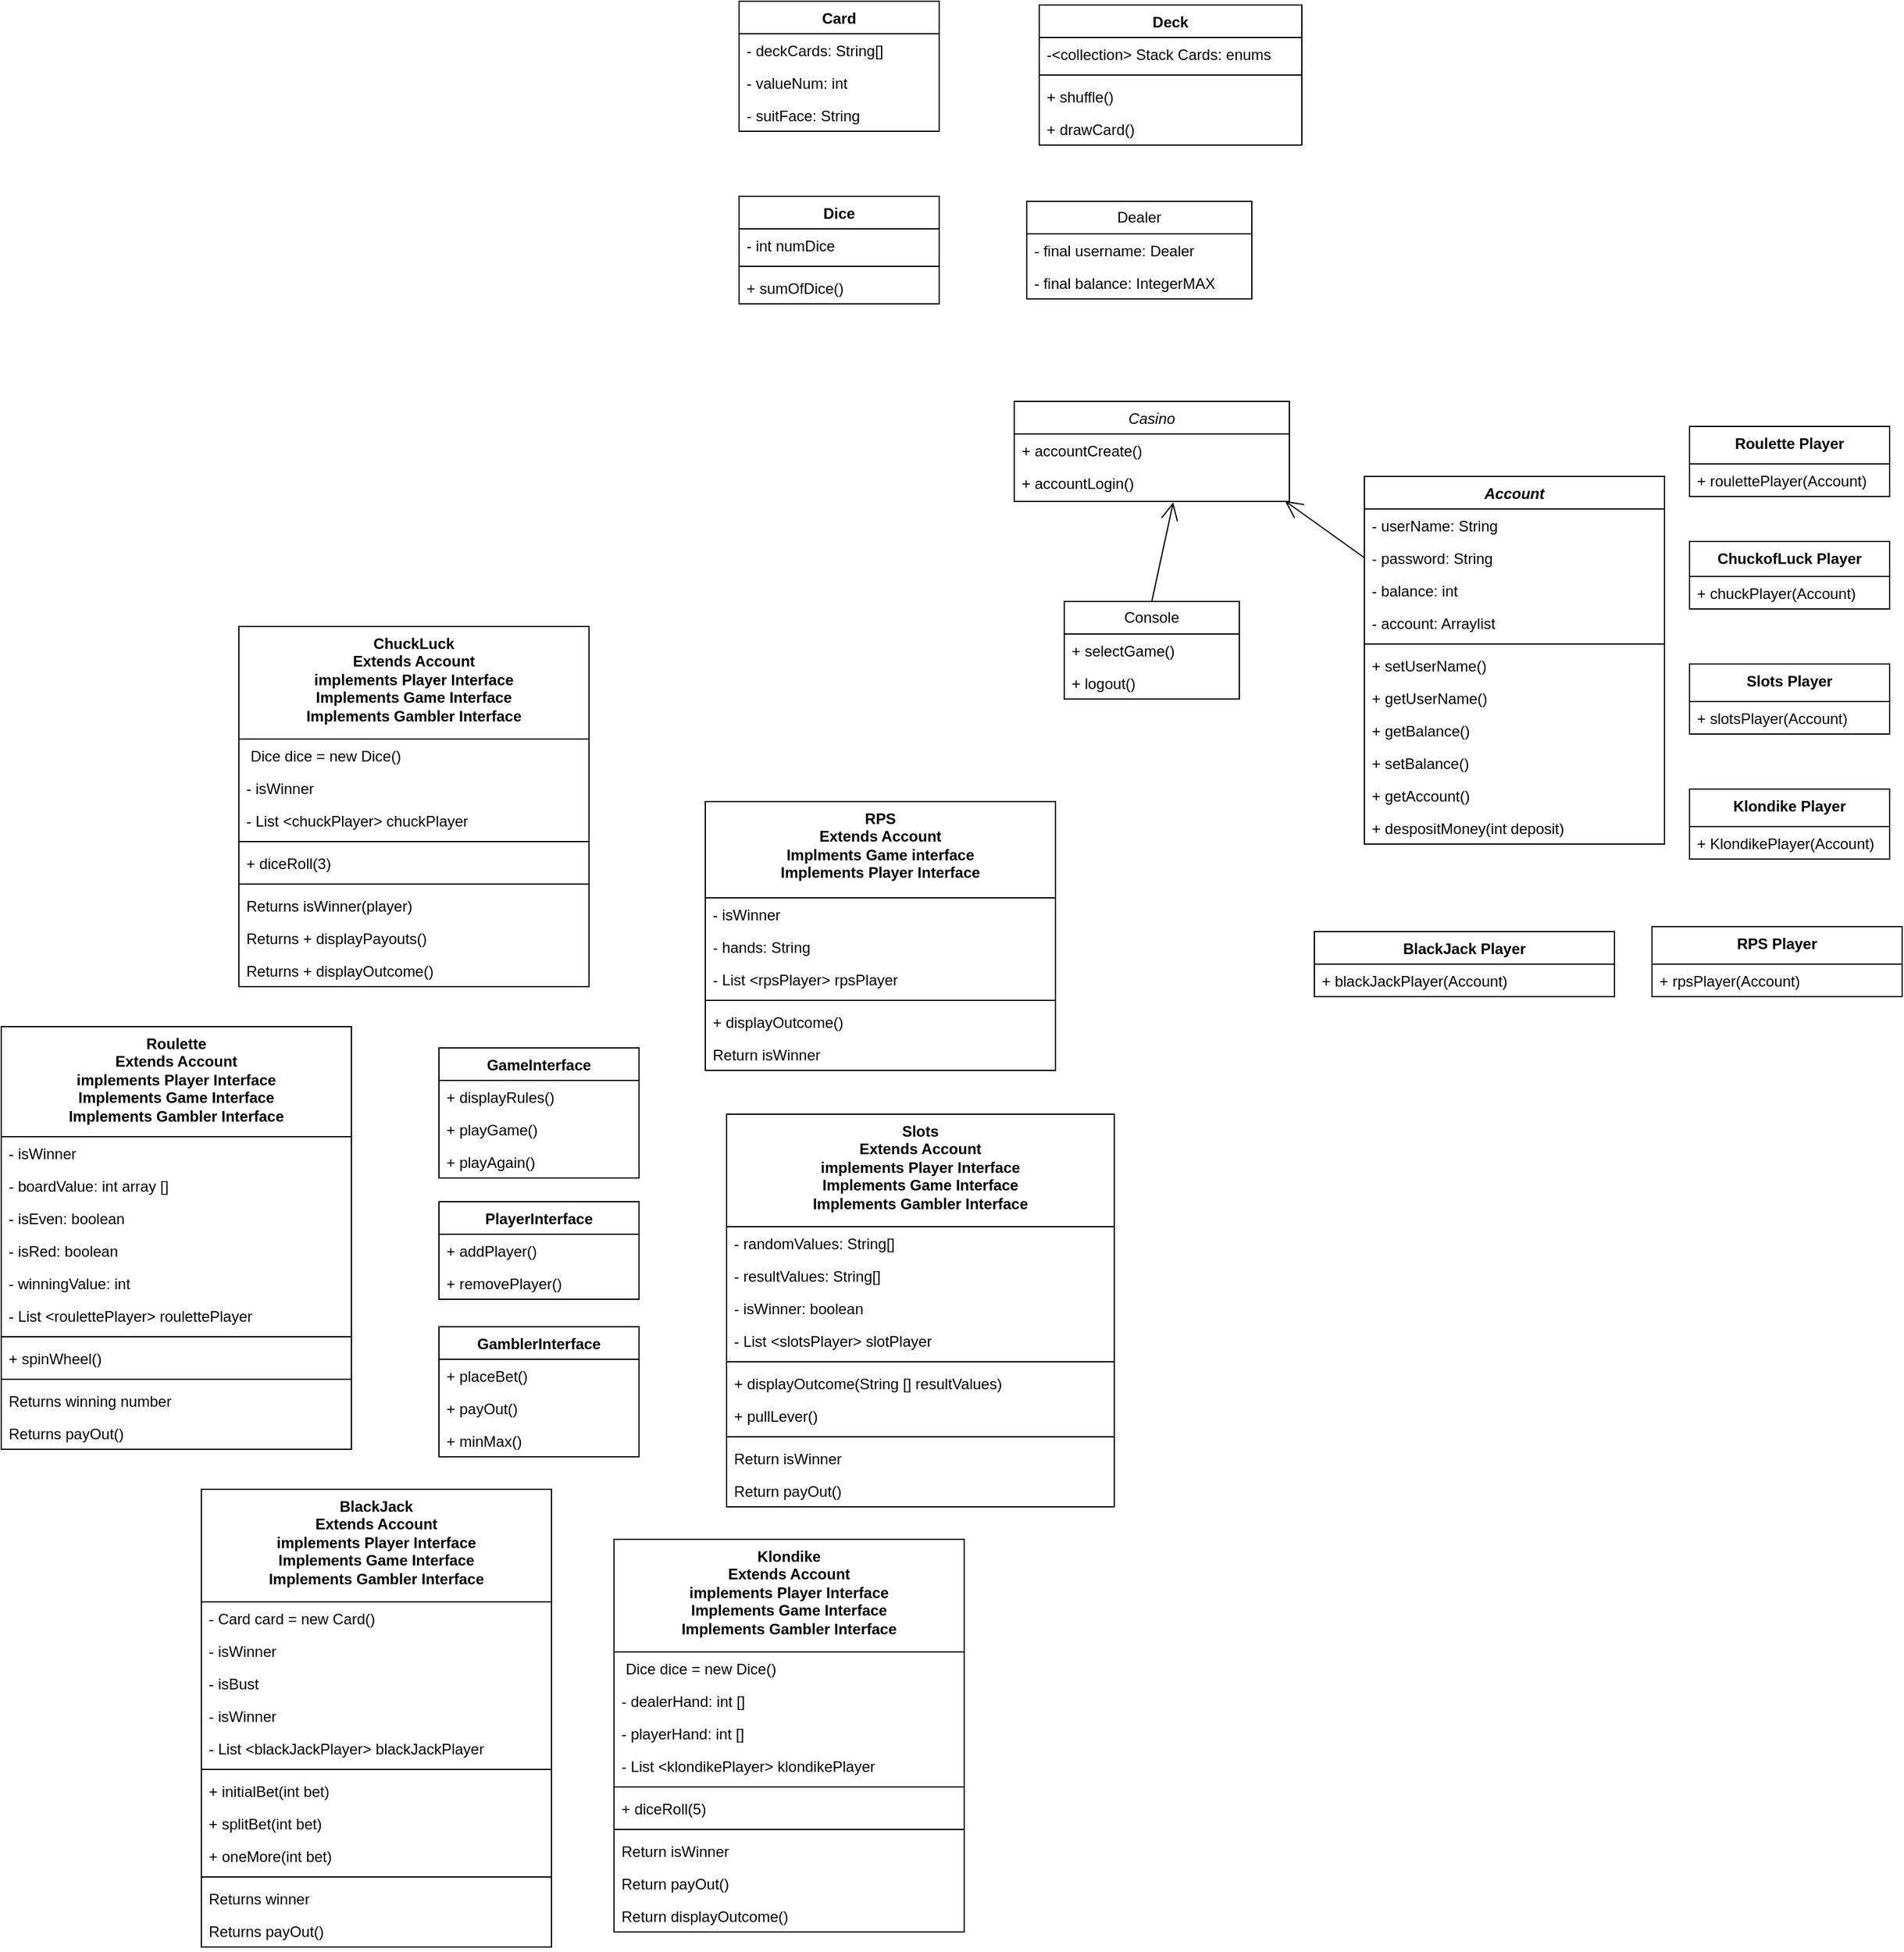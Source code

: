 <mxfile version="21.0.8" type="github">
  <diagram id="I1XcE-9HtQLq3ge9rlt2" name="Page-1">
    <mxGraphModel dx="2452" dy="1851" grid="1" gridSize="10" guides="1" tooltips="1" connect="1" arrows="1" fold="1" page="1" pageScale="1" pageWidth="827" pageHeight="1169" math="0" shadow="0">
      <root>
        <mxCell id="WIyWlLk6GJQsqaUBKTNV-0" />
        <mxCell id="WIyWlLk6GJQsqaUBKTNV-1" parent="WIyWlLk6GJQsqaUBKTNV-0" />
        <mxCell id="zkfFHV4jXpPFQw0GAbJ--0" value="Casino" style="swimlane;fontStyle=2;align=center;verticalAlign=top;childLayout=stackLayout;horizontal=1;startSize=26;horizontalStack=0;resizeParent=1;resizeLast=0;collapsible=1;marginBottom=0;rounded=0;shadow=0;strokeWidth=1;" parent="WIyWlLk6GJQsqaUBKTNV-1" vertex="1">
          <mxGeometry x="-580" y="-380" width="220" height="80" as="geometry">
            <mxRectangle x="230" y="140" width="160" height="26" as="alternateBounds" />
          </mxGeometry>
        </mxCell>
        <mxCell id="zkfFHV4jXpPFQw0GAbJ--1" value="+ accountCreate()" style="text;align=left;verticalAlign=top;spacingLeft=4;spacingRight=4;overflow=hidden;rotatable=0;points=[[0,0.5],[1,0.5]];portConstraint=eastwest;" parent="zkfFHV4jXpPFQw0GAbJ--0" vertex="1">
          <mxGeometry y="26" width="220" height="26" as="geometry" />
        </mxCell>
        <mxCell id="zkfFHV4jXpPFQw0GAbJ--2" value="+ accountLogin()" style="text;align=left;verticalAlign=top;spacingLeft=4;spacingRight=4;overflow=hidden;rotatable=0;points=[[0,0.5],[1,0.5]];portConstraint=eastwest;rounded=0;shadow=0;html=0;" parent="zkfFHV4jXpPFQw0GAbJ--0" vertex="1">
          <mxGeometry y="52" width="220" height="26" as="geometry" />
        </mxCell>
        <mxCell id="13QCqr6SBTLlew1oNA5X-10" value="GameInterface" style="swimlane;fontStyle=1;align=center;verticalAlign=top;childLayout=stackLayout;horizontal=1;startSize=26;horizontalStack=0;resizeParent=1;resizeParentMax=0;resizeLast=0;collapsible=1;marginBottom=0;whiteSpace=wrap;html=1;" parent="WIyWlLk6GJQsqaUBKTNV-1" vertex="1">
          <mxGeometry x="-1040" y="137" width="160" height="104" as="geometry" />
        </mxCell>
        <mxCell id="13QCqr6SBTLlew1oNA5X-26" value="+ displayRules()" style="text;strokeColor=none;fillColor=none;align=left;verticalAlign=top;spacingLeft=4;spacingRight=4;overflow=hidden;rotatable=0;points=[[0,0.5],[1,0.5]];portConstraint=eastwest;whiteSpace=wrap;html=1;" parent="13QCqr6SBTLlew1oNA5X-10" vertex="1">
          <mxGeometry y="26" width="160" height="26" as="geometry" />
        </mxCell>
        <mxCell id="13QCqr6SBTLlew1oNA5X-134" value="+ playGame()" style="text;strokeColor=none;fillColor=none;align=left;verticalAlign=top;spacingLeft=4;spacingRight=4;overflow=hidden;rotatable=0;points=[[0,0.5],[1,0.5]];portConstraint=eastwest;whiteSpace=wrap;html=1;" parent="13QCqr6SBTLlew1oNA5X-10" vertex="1">
          <mxGeometry y="52" width="160" height="26" as="geometry" />
        </mxCell>
        <mxCell id="8G9Kr7bCsbmnm-dw4KBg-13" value="+ playAgain()" style="text;strokeColor=none;fillColor=none;align=left;verticalAlign=top;spacingLeft=4;spacingRight=4;overflow=hidden;rotatable=0;points=[[0,0.5],[1,0.5]];portConstraint=eastwest;whiteSpace=wrap;html=1;" vertex="1" parent="13QCqr6SBTLlew1oNA5X-10">
          <mxGeometry y="78" width="160" height="26" as="geometry" />
        </mxCell>
        <mxCell id="13QCqr6SBTLlew1oNA5X-14" value="ChuckLuck&lt;br style=&quot;border-color: var(--border-color);&quot;&gt;Extends Account&lt;br style=&quot;border-color: var(--border-color);&quot;&gt;implements Player Interface&lt;br style=&quot;border-color: var(--border-color);&quot;&gt;Implements Game Interface&lt;br style=&quot;border-color: var(--border-color);&quot;&gt;Implements Gambler Interface" style="swimlane;fontStyle=1;align=center;verticalAlign=top;childLayout=stackLayout;horizontal=1;startSize=90;horizontalStack=0;resizeParent=1;resizeParentMax=0;resizeLast=0;collapsible=1;marginBottom=0;whiteSpace=wrap;html=1;" parent="WIyWlLk6GJQsqaUBKTNV-1" vertex="1">
          <mxGeometry x="-1200" y="-200" width="280" height="288" as="geometry" />
        </mxCell>
        <mxCell id="13QCqr6SBTLlew1oNA5X-15" value="&amp;nbsp;Dice dice = new Dice()" style="text;strokeColor=none;fillColor=none;align=left;verticalAlign=top;spacingLeft=4;spacingRight=4;overflow=hidden;rotatable=0;points=[[0,0.5],[1,0.5]];portConstraint=eastwest;whiteSpace=wrap;html=1;" parent="13QCqr6SBTLlew1oNA5X-14" vertex="1">
          <mxGeometry y="90" width="280" height="26" as="geometry" />
        </mxCell>
        <mxCell id="13QCqr6SBTLlew1oNA5X-138" value="- isWinner" style="text;strokeColor=none;fillColor=none;align=left;verticalAlign=top;spacingLeft=4;spacingRight=4;overflow=hidden;rotatable=0;points=[[0,0.5],[1,0.5]];portConstraint=eastwest;whiteSpace=wrap;html=1;" parent="13QCqr6SBTLlew1oNA5X-14" vertex="1">
          <mxGeometry y="116" width="280" height="26" as="geometry" />
        </mxCell>
        <mxCell id="8G9Kr7bCsbmnm-dw4KBg-11" value="- List &amp;lt;chuckPlayer&amp;gt; chuckPlayer" style="text;strokeColor=none;fillColor=none;align=left;verticalAlign=top;spacingLeft=4;spacingRight=4;overflow=hidden;rotatable=0;points=[[0,0.5],[1,0.5]];portConstraint=eastwest;whiteSpace=wrap;html=1;" vertex="1" parent="13QCqr6SBTLlew1oNA5X-14">
          <mxGeometry y="142" width="280" height="26" as="geometry" />
        </mxCell>
        <mxCell id="13QCqr6SBTLlew1oNA5X-16" value="" style="line;strokeWidth=1;fillColor=none;align=left;verticalAlign=middle;spacingTop=-1;spacingLeft=3;spacingRight=3;rotatable=0;labelPosition=right;points=[];portConstraint=eastwest;strokeColor=inherit;" parent="13QCqr6SBTLlew1oNA5X-14" vertex="1">
          <mxGeometry y="168" width="280" height="8" as="geometry" />
        </mxCell>
        <mxCell id="13QCqr6SBTLlew1oNA5X-89" value="+ diceRoll(3)" style="text;strokeColor=none;fillColor=none;align=left;verticalAlign=top;spacingLeft=4;spacingRight=4;overflow=hidden;rotatable=0;points=[[0,0.5],[1,0.5]];portConstraint=eastwest;whiteSpace=wrap;html=1;" parent="13QCqr6SBTLlew1oNA5X-14" vertex="1">
          <mxGeometry y="176" width="280" height="26" as="geometry" />
        </mxCell>
        <mxCell id="gk3prSJLdi4CNW6tawGF-6" value="" style="line;strokeWidth=1;fillColor=none;align=left;verticalAlign=middle;spacingTop=-1;spacingLeft=3;spacingRight=3;rotatable=0;labelPosition=right;points=[];portConstraint=eastwest;strokeColor=inherit;" parent="13QCqr6SBTLlew1oNA5X-14" vertex="1">
          <mxGeometry y="202" width="280" height="8" as="geometry" />
        </mxCell>
        <mxCell id="gk3prSJLdi4CNW6tawGF-4" value="Returns isWinner(player)" style="text;strokeColor=none;fillColor=none;align=left;verticalAlign=top;spacingLeft=4;spacingRight=4;overflow=hidden;rotatable=0;points=[[0,0.5],[1,0.5]];portConstraint=eastwest;whiteSpace=wrap;html=1;" parent="13QCqr6SBTLlew1oNA5X-14" vertex="1">
          <mxGeometry y="210" width="280" height="26" as="geometry" />
        </mxCell>
        <mxCell id="gk3prSJLdi4CNW6tawGF-7" value="Returns&amp;nbsp;+ displayPayouts()" style="text;strokeColor=none;fillColor=none;align=left;verticalAlign=top;spacingLeft=4;spacingRight=4;overflow=hidden;rotatable=0;points=[[0,0.5],[1,0.5]];portConstraint=eastwest;whiteSpace=wrap;html=1;" parent="13QCqr6SBTLlew1oNA5X-14" vertex="1">
          <mxGeometry y="236" width="280" height="26" as="geometry" />
        </mxCell>
        <mxCell id="13QCqr6SBTLlew1oNA5X-34" value="Returns + displayOutcome()" style="text;strokeColor=none;fillColor=none;align=left;verticalAlign=top;spacingLeft=4;spacingRight=4;overflow=hidden;rotatable=0;points=[[0,0.5],[1,0.5]];portConstraint=eastwest;whiteSpace=wrap;html=1;" parent="13QCqr6SBTLlew1oNA5X-14" vertex="1">
          <mxGeometry y="262" width="280" height="26" as="geometry" />
        </mxCell>
        <mxCell id="13QCqr6SBTLlew1oNA5X-18" value="&lt;i&gt;Account&lt;/i&gt;" style="swimlane;fontStyle=1;align=center;verticalAlign=top;childLayout=stackLayout;horizontal=1;startSize=26;horizontalStack=0;resizeParent=1;resizeParentMax=0;resizeLast=0;collapsible=1;marginBottom=0;whiteSpace=wrap;html=1;" parent="WIyWlLk6GJQsqaUBKTNV-1" vertex="1">
          <mxGeometry x="-300" y="-320" width="240" height="294" as="geometry" />
        </mxCell>
        <mxCell id="13QCqr6SBTLlew1oNA5X-19" value="- userName: String" style="text;strokeColor=none;fillColor=none;align=left;verticalAlign=top;spacingLeft=4;spacingRight=4;overflow=hidden;rotatable=0;points=[[0,0.5],[1,0.5]];portConstraint=eastwest;whiteSpace=wrap;html=1;" parent="13QCqr6SBTLlew1oNA5X-18" vertex="1">
          <mxGeometry y="26" width="240" height="26" as="geometry" />
        </mxCell>
        <mxCell id="13QCqr6SBTLlew1oNA5X-107" value="- password: String" style="text;strokeColor=none;fillColor=none;align=left;verticalAlign=top;spacingLeft=4;spacingRight=4;overflow=hidden;rotatable=0;points=[[0,0.5],[1,0.5]];portConstraint=eastwest;whiteSpace=wrap;html=1;" parent="13QCqr6SBTLlew1oNA5X-18" vertex="1">
          <mxGeometry y="52" width="240" height="26" as="geometry" />
        </mxCell>
        <mxCell id="13QCqr6SBTLlew1oNA5X-108" value="- balance: int" style="text;strokeColor=none;fillColor=none;align=left;verticalAlign=top;spacingLeft=4;spacingRight=4;overflow=hidden;rotatable=0;points=[[0,0.5],[1,0.5]];portConstraint=eastwest;whiteSpace=wrap;html=1;" parent="13QCqr6SBTLlew1oNA5X-18" vertex="1">
          <mxGeometry y="78" width="240" height="26" as="geometry" />
        </mxCell>
        <mxCell id="8G9Kr7bCsbmnm-dw4KBg-0" value="- account: Arraylist" style="text;strokeColor=none;fillColor=none;align=left;verticalAlign=top;spacingLeft=4;spacingRight=4;overflow=hidden;rotatable=0;points=[[0,0.5],[1,0.5]];portConstraint=eastwest;whiteSpace=wrap;html=1;" vertex="1" parent="13QCqr6SBTLlew1oNA5X-18">
          <mxGeometry y="104" width="240" height="26" as="geometry" />
        </mxCell>
        <mxCell id="13QCqr6SBTLlew1oNA5X-20" value="" style="line;strokeWidth=1;fillColor=none;align=left;verticalAlign=middle;spacingTop=-1;spacingLeft=3;spacingRight=3;rotatable=0;labelPosition=right;points=[];portConstraint=eastwest;strokeColor=inherit;" parent="13QCqr6SBTLlew1oNA5X-18" vertex="1">
          <mxGeometry y="130" width="240" height="8" as="geometry" />
        </mxCell>
        <mxCell id="13QCqr6SBTLlew1oNA5X-109" value="+ setUserName()" style="text;strokeColor=none;fillColor=none;align=left;verticalAlign=top;spacingLeft=4;spacingRight=4;overflow=hidden;rotatable=0;points=[[0,0.5],[1,0.5]];portConstraint=eastwest;whiteSpace=wrap;html=1;" parent="13QCqr6SBTLlew1oNA5X-18" vertex="1">
          <mxGeometry y="138" width="240" height="26" as="geometry" />
        </mxCell>
        <mxCell id="13QCqr6SBTLlew1oNA5X-21" value="+ getUserName()" style="text;strokeColor=none;fillColor=none;align=left;verticalAlign=top;spacingLeft=4;spacingRight=4;overflow=hidden;rotatable=0;points=[[0,0.5],[1,0.5]];portConstraint=eastwest;whiteSpace=wrap;html=1;" parent="13QCqr6SBTLlew1oNA5X-18" vertex="1">
          <mxGeometry y="164" width="240" height="26" as="geometry" />
        </mxCell>
        <mxCell id="13QCqr6SBTLlew1oNA5X-113" value="+ getBalance()" style="text;strokeColor=none;fillColor=none;align=left;verticalAlign=top;spacingLeft=4;spacingRight=4;overflow=hidden;rotatable=0;points=[[0,0.5],[1,0.5]];portConstraint=eastwest;whiteSpace=wrap;html=1;" parent="13QCqr6SBTLlew1oNA5X-18" vertex="1">
          <mxGeometry y="190" width="240" height="26" as="geometry" />
        </mxCell>
        <mxCell id="13QCqr6SBTLlew1oNA5X-115" value="+ setBalance()" style="text;strokeColor=none;fillColor=none;align=left;verticalAlign=top;spacingLeft=4;spacingRight=4;overflow=hidden;rotatable=0;points=[[0,0.5],[1,0.5]];portConstraint=eastwest;whiteSpace=wrap;html=1;" parent="13QCqr6SBTLlew1oNA5X-18" vertex="1">
          <mxGeometry y="216" width="240" height="26" as="geometry" />
        </mxCell>
        <mxCell id="gk3prSJLdi4CNW6tawGF-5" value="+ getAccount()" style="text;strokeColor=none;fillColor=none;align=left;verticalAlign=top;spacingLeft=4;spacingRight=4;overflow=hidden;rotatable=0;points=[[0,0.5],[1,0.5]];portConstraint=eastwest;whiteSpace=wrap;html=1;" parent="13QCqr6SBTLlew1oNA5X-18" vertex="1">
          <mxGeometry y="242" width="240" height="26" as="geometry" />
        </mxCell>
        <mxCell id="13QCqr6SBTLlew1oNA5X-118" value="+ despositMoney(int deposit)" style="text;strokeColor=none;fillColor=none;align=left;verticalAlign=top;spacingLeft=4;spacingRight=4;overflow=hidden;rotatable=0;points=[[0,0.5],[1,0.5]];portConstraint=eastwest;whiteSpace=wrap;html=1;" parent="13QCqr6SBTLlew1oNA5X-18" vertex="1">
          <mxGeometry y="268" width="240" height="26" as="geometry" />
        </mxCell>
        <mxCell id="13QCqr6SBTLlew1oNA5X-36" value="Roulette&lt;br style=&quot;border-color: var(--border-color);&quot;&gt;Extends Account&lt;br style=&quot;border-color: var(--border-color);&quot;&gt;implements Player Interface&lt;br style=&quot;border-color: var(--border-color);&quot;&gt;Implements Game Interface&lt;br style=&quot;border-color: var(--border-color);&quot;&gt;Implements Gambler Interface" style="swimlane;fontStyle=1;align=center;verticalAlign=top;childLayout=stackLayout;horizontal=1;startSize=88;horizontalStack=0;resizeParent=1;resizeParentMax=0;resizeLast=0;collapsible=1;marginBottom=0;whiteSpace=wrap;html=1;" parent="WIyWlLk6GJQsqaUBKTNV-1" vertex="1">
          <mxGeometry x="-1390" y="120" width="280" height="338" as="geometry" />
        </mxCell>
        <mxCell id="13QCqr6SBTLlew1oNA5X-37" value="- isWinner" style="text;strokeColor=none;fillColor=none;align=left;verticalAlign=top;spacingLeft=4;spacingRight=4;overflow=hidden;rotatable=0;points=[[0,0.5],[1,0.5]];portConstraint=eastwest;whiteSpace=wrap;html=1;" parent="13QCqr6SBTLlew1oNA5X-36" vertex="1">
          <mxGeometry y="88" width="280" height="26" as="geometry" />
        </mxCell>
        <mxCell id="gk3prSJLdi4CNW6tawGF-18" value="- boardValue: int array []" style="text;strokeColor=none;fillColor=none;align=left;verticalAlign=top;spacingLeft=4;spacingRight=4;overflow=hidden;rotatable=0;points=[[0,0.5],[1,0.5]];portConstraint=eastwest;whiteSpace=wrap;html=1;" parent="13QCqr6SBTLlew1oNA5X-36" vertex="1">
          <mxGeometry y="114" width="280" height="26" as="geometry" />
        </mxCell>
        <mxCell id="gk3prSJLdi4CNW6tawGF-20" value="- isEven: boolean" style="text;strokeColor=none;fillColor=none;align=left;verticalAlign=top;spacingLeft=4;spacingRight=4;overflow=hidden;rotatable=0;points=[[0,0.5],[1,0.5]];portConstraint=eastwest;whiteSpace=wrap;html=1;" parent="13QCqr6SBTLlew1oNA5X-36" vertex="1">
          <mxGeometry y="140" width="280" height="26" as="geometry" />
        </mxCell>
        <mxCell id="gk3prSJLdi4CNW6tawGF-21" value="- isRed: boolean" style="text;strokeColor=none;fillColor=none;align=left;verticalAlign=top;spacingLeft=4;spacingRight=4;overflow=hidden;rotatable=0;points=[[0,0.5],[1,0.5]];portConstraint=eastwest;whiteSpace=wrap;html=1;" parent="13QCqr6SBTLlew1oNA5X-36" vertex="1">
          <mxGeometry y="166" width="280" height="26" as="geometry" />
        </mxCell>
        <mxCell id="gk3prSJLdi4CNW6tawGF-24" value="- winningValue: int" style="text;strokeColor=none;fillColor=none;align=left;verticalAlign=top;spacingLeft=4;spacingRight=4;overflow=hidden;rotatable=0;points=[[0,0.5],[1,0.5]];portConstraint=eastwest;whiteSpace=wrap;html=1;" parent="13QCqr6SBTLlew1oNA5X-36" vertex="1">
          <mxGeometry y="192" width="280" height="26" as="geometry" />
        </mxCell>
        <mxCell id="8G9Kr7bCsbmnm-dw4KBg-10" value="- List &amp;lt;roulettePlayer&amp;gt; roulettePlayer" style="text;strokeColor=none;fillColor=none;align=left;verticalAlign=top;spacingLeft=4;spacingRight=4;overflow=hidden;rotatable=0;points=[[0,0.5],[1,0.5]];portConstraint=eastwest;whiteSpace=wrap;html=1;" vertex="1" parent="13QCqr6SBTLlew1oNA5X-36">
          <mxGeometry y="218" width="280" height="26" as="geometry" />
        </mxCell>
        <mxCell id="13QCqr6SBTLlew1oNA5X-38" value="" style="line;strokeWidth=1;fillColor=none;align=left;verticalAlign=middle;spacingTop=-1;spacingLeft=3;spacingRight=3;rotatable=0;labelPosition=right;points=[];portConstraint=eastwest;strokeColor=inherit;" parent="13QCqr6SBTLlew1oNA5X-36" vertex="1">
          <mxGeometry y="244" width="280" height="8" as="geometry" />
        </mxCell>
        <mxCell id="13QCqr6SBTLlew1oNA5X-43" value="+ spinWheel()" style="text;strokeColor=none;fillColor=none;align=left;verticalAlign=top;spacingLeft=4;spacingRight=4;overflow=hidden;rotatable=0;points=[[0,0.5],[1,0.5]];portConstraint=eastwest;whiteSpace=wrap;html=1;" parent="13QCqr6SBTLlew1oNA5X-36" vertex="1">
          <mxGeometry y="252" width="280" height="26" as="geometry" />
        </mxCell>
        <mxCell id="gk3prSJLdi4CNW6tawGF-25" value="" style="line;strokeWidth=1;fillColor=none;align=left;verticalAlign=middle;spacingTop=-1;spacingLeft=3;spacingRight=3;rotatable=0;labelPosition=right;points=[];portConstraint=eastwest;strokeColor=inherit;" parent="13QCqr6SBTLlew1oNA5X-36" vertex="1">
          <mxGeometry y="278" width="280" height="8" as="geometry" />
        </mxCell>
        <mxCell id="gk3prSJLdi4CNW6tawGF-26" value="Returns winning number" style="text;strokeColor=none;fillColor=none;align=left;verticalAlign=top;spacingLeft=4;spacingRight=4;overflow=hidden;rotatable=0;points=[[0,0.5],[1,0.5]];portConstraint=eastwest;whiteSpace=wrap;html=1;" parent="13QCqr6SBTLlew1oNA5X-36" vertex="1">
          <mxGeometry y="286" width="280" height="26" as="geometry" />
        </mxCell>
        <mxCell id="gk3prSJLdi4CNW6tawGF-27" value="Returns payOut()" style="text;strokeColor=none;fillColor=none;align=left;verticalAlign=top;spacingLeft=4;spacingRight=4;overflow=hidden;rotatable=0;points=[[0,0.5],[1,0.5]];portConstraint=eastwest;whiteSpace=wrap;html=1;" parent="13QCqr6SBTLlew1oNA5X-36" vertex="1">
          <mxGeometry y="312" width="280" height="26" as="geometry" />
        </mxCell>
        <mxCell id="13QCqr6SBTLlew1oNA5X-44" value="BlackJack&lt;br style=&quot;border-color: var(--border-color);&quot;&gt;Extends Account&lt;br style=&quot;border-color: var(--border-color);&quot;&gt;implements Player Interface&lt;br style=&quot;border-color: var(--border-color);&quot;&gt;Implements Game Interface&lt;br style=&quot;border-color: var(--border-color);&quot;&gt;Implements Gambler Interface" style="swimlane;fontStyle=1;align=center;verticalAlign=top;childLayout=stackLayout;horizontal=1;startSize=90;horizontalStack=0;resizeParent=1;resizeParentMax=0;resizeLast=0;collapsible=1;marginBottom=0;whiteSpace=wrap;html=1;" parent="WIyWlLk6GJQsqaUBKTNV-1" vertex="1">
          <mxGeometry x="-1230" y="490" width="280" height="366" as="geometry" />
        </mxCell>
        <mxCell id="13QCqr6SBTLlew1oNA5X-45" value="- Card card = new Card()" style="text;strokeColor=none;fillColor=none;align=left;verticalAlign=top;spacingLeft=4;spacingRight=4;overflow=hidden;rotatable=0;points=[[0,0.5],[1,0.5]];portConstraint=eastwest;whiteSpace=wrap;html=1;" parent="13QCqr6SBTLlew1oNA5X-44" vertex="1">
          <mxGeometry y="90" width="280" height="26" as="geometry" />
        </mxCell>
        <mxCell id="13QCqr6SBTLlew1oNA5X-135" value="- isWinner" style="text;strokeColor=none;fillColor=none;align=left;verticalAlign=top;spacingLeft=4;spacingRight=4;overflow=hidden;rotatable=0;points=[[0,0.5],[1,0.5]];portConstraint=eastwest;whiteSpace=wrap;html=1;" parent="13QCqr6SBTLlew1oNA5X-44" vertex="1">
          <mxGeometry y="116" width="280" height="26" as="geometry" />
        </mxCell>
        <mxCell id="gk3prSJLdi4CNW6tawGF-33" value="- isBust" style="text;strokeColor=none;fillColor=none;align=left;verticalAlign=top;spacingLeft=4;spacingRight=4;overflow=hidden;rotatable=0;points=[[0,0.5],[1,0.5]];portConstraint=eastwest;whiteSpace=wrap;html=1;" parent="13QCqr6SBTLlew1oNA5X-44" vertex="1">
          <mxGeometry y="142" width="280" height="26" as="geometry" />
        </mxCell>
        <mxCell id="gk3prSJLdi4CNW6tawGF-34" value="- isWinner" style="text;strokeColor=none;fillColor=none;align=left;verticalAlign=top;spacingLeft=4;spacingRight=4;overflow=hidden;rotatable=0;points=[[0,0.5],[1,0.5]];portConstraint=eastwest;whiteSpace=wrap;html=1;" parent="13QCqr6SBTLlew1oNA5X-44" vertex="1">
          <mxGeometry y="168" width="280" height="26" as="geometry" />
        </mxCell>
        <mxCell id="8G9Kr7bCsbmnm-dw4KBg-9" value="- List &amp;lt;blackJackPlayer&amp;gt; blackJackPlayer" style="text;strokeColor=none;fillColor=none;align=left;verticalAlign=top;spacingLeft=4;spacingRight=4;overflow=hidden;rotatable=0;points=[[0,0.5],[1,0.5]];portConstraint=eastwest;whiteSpace=wrap;html=1;" vertex="1" parent="13QCqr6SBTLlew1oNA5X-44">
          <mxGeometry y="194" width="280" height="26" as="geometry" />
        </mxCell>
        <mxCell id="13QCqr6SBTLlew1oNA5X-46" value="" style="line;strokeWidth=1;fillColor=none;align=left;verticalAlign=middle;spacingTop=-1;spacingLeft=3;spacingRight=3;rotatable=0;labelPosition=right;points=[];portConstraint=eastwest;strokeColor=inherit;" parent="13QCqr6SBTLlew1oNA5X-44" vertex="1">
          <mxGeometry y="220" width="280" height="8" as="geometry" />
        </mxCell>
        <mxCell id="13QCqr6SBTLlew1oNA5X-51" value="+ initialBet(int bet)" style="text;strokeColor=none;fillColor=none;align=left;verticalAlign=top;spacingLeft=4;spacingRight=4;overflow=hidden;rotatable=0;points=[[0,0.5],[1,0.5]];portConstraint=eastwest;whiteSpace=wrap;html=1;" parent="13QCqr6SBTLlew1oNA5X-44" vertex="1">
          <mxGeometry y="228" width="280" height="26" as="geometry" />
        </mxCell>
        <mxCell id="13QCqr6SBTLlew1oNA5X-136" value="+ splitBet(int bet)" style="text;strokeColor=none;fillColor=none;align=left;verticalAlign=top;spacingLeft=4;spacingRight=4;overflow=hidden;rotatable=0;points=[[0,0.5],[1,0.5]];portConstraint=eastwest;whiteSpace=wrap;html=1;" parent="13QCqr6SBTLlew1oNA5X-44" vertex="1">
          <mxGeometry y="254" width="280" height="26" as="geometry" />
        </mxCell>
        <mxCell id="13QCqr6SBTLlew1oNA5X-137" value="+ oneMore(int bet)" style="text;strokeColor=none;fillColor=none;align=left;verticalAlign=top;spacingLeft=4;spacingRight=4;overflow=hidden;rotatable=0;points=[[0,0.5],[1,0.5]];portConstraint=eastwest;whiteSpace=wrap;html=1;" parent="13QCqr6SBTLlew1oNA5X-44" vertex="1">
          <mxGeometry y="280" width="280" height="26" as="geometry" />
        </mxCell>
        <mxCell id="gk3prSJLdi4CNW6tawGF-32" value="" style="line;strokeWidth=1;fillColor=none;align=left;verticalAlign=middle;spacingTop=-1;spacingLeft=3;spacingRight=3;rotatable=0;labelPosition=right;points=[];portConstraint=eastwest;strokeColor=inherit;" parent="13QCqr6SBTLlew1oNA5X-44" vertex="1">
          <mxGeometry y="306" width="280" height="8" as="geometry" />
        </mxCell>
        <mxCell id="gk3prSJLdi4CNW6tawGF-31" value="Returns winner" style="text;strokeColor=none;fillColor=none;align=left;verticalAlign=top;spacingLeft=4;spacingRight=4;overflow=hidden;rotatable=0;points=[[0,0.5],[1,0.5]];portConstraint=eastwest;whiteSpace=wrap;html=1;" parent="13QCqr6SBTLlew1oNA5X-44" vertex="1">
          <mxGeometry y="314" width="280" height="26" as="geometry" />
        </mxCell>
        <mxCell id="gk3prSJLdi4CNW6tawGF-42" value="Returns payOut()" style="text;strokeColor=none;fillColor=none;align=left;verticalAlign=top;spacingLeft=4;spacingRight=4;overflow=hidden;rotatable=0;points=[[0,0.5],[1,0.5]];portConstraint=eastwest;whiteSpace=wrap;html=1;" parent="13QCqr6SBTLlew1oNA5X-44" vertex="1">
          <mxGeometry y="340" width="280" height="26" as="geometry" />
        </mxCell>
        <mxCell id="13QCqr6SBTLlew1oNA5X-52" value="Slots&lt;br&gt;Extends Account&lt;br&gt;implements Player Interface&lt;br&gt;Implements Game Interface&lt;br&gt;Implements Gambler Interface" style="swimlane;fontStyle=1;align=center;verticalAlign=top;childLayout=stackLayout;horizontal=1;startSize=90;horizontalStack=0;resizeParent=1;resizeParentMax=0;resizeLast=0;collapsible=1;marginBottom=0;whiteSpace=wrap;html=1;" parent="WIyWlLk6GJQsqaUBKTNV-1" vertex="1">
          <mxGeometry x="-810" y="190" width="310" height="314" as="geometry" />
        </mxCell>
        <mxCell id="13QCqr6SBTLlew1oNA5X-53" value="- randomValues: String[]" style="text;strokeColor=none;fillColor=none;align=left;verticalAlign=top;spacingLeft=4;spacingRight=4;overflow=hidden;rotatable=0;points=[[0,0.5],[1,0.5]];portConstraint=eastwest;whiteSpace=wrap;html=1;" parent="13QCqr6SBTLlew1oNA5X-52" vertex="1">
          <mxGeometry y="90" width="310" height="26" as="geometry" />
        </mxCell>
        <mxCell id="13QCqr6SBTLlew1oNA5X-76" value="- resultValues: String[]" style="text;strokeColor=none;fillColor=none;align=left;verticalAlign=top;spacingLeft=4;spacingRight=4;overflow=hidden;rotatable=0;points=[[0,0.5],[1,0.5]];portConstraint=eastwest;whiteSpace=wrap;html=1;" parent="13QCqr6SBTLlew1oNA5X-52" vertex="1">
          <mxGeometry y="116" width="310" height="26" as="geometry" />
        </mxCell>
        <mxCell id="13QCqr6SBTLlew1oNA5X-79" value="- isWinner: boolean" style="text;strokeColor=none;fillColor=none;align=left;verticalAlign=top;spacingLeft=4;spacingRight=4;overflow=hidden;rotatable=0;points=[[0,0.5],[1,0.5]];portConstraint=eastwest;whiteSpace=wrap;html=1;" parent="13QCqr6SBTLlew1oNA5X-52" vertex="1">
          <mxGeometry y="142" width="310" height="26" as="geometry" />
        </mxCell>
        <mxCell id="8G9Kr7bCsbmnm-dw4KBg-7" value="- List &amp;lt;slotsPlayer&amp;gt; slotPlayer" style="text;strokeColor=none;fillColor=none;align=left;verticalAlign=top;spacingLeft=4;spacingRight=4;overflow=hidden;rotatable=0;points=[[0,0.5],[1,0.5]];portConstraint=eastwest;whiteSpace=wrap;html=1;" vertex="1" parent="13QCqr6SBTLlew1oNA5X-52">
          <mxGeometry y="168" width="310" height="26" as="geometry" />
        </mxCell>
        <mxCell id="13QCqr6SBTLlew1oNA5X-54" value="" style="line;strokeWidth=1;fillColor=none;align=left;verticalAlign=middle;spacingTop=-1;spacingLeft=3;spacingRight=3;rotatable=0;labelPosition=right;points=[];portConstraint=eastwest;strokeColor=inherit;" parent="13QCqr6SBTLlew1oNA5X-52" vertex="1">
          <mxGeometry y="194" width="310" height="8" as="geometry" />
        </mxCell>
        <mxCell id="13QCqr6SBTLlew1oNA5X-78" value="+ displayOutcome(String [] resultValues)" style="text;strokeColor=none;fillColor=none;align=left;verticalAlign=top;spacingLeft=4;spacingRight=4;overflow=hidden;rotatable=0;points=[[0,0.5],[1,0.5]];portConstraint=eastwest;whiteSpace=wrap;html=1;" parent="13QCqr6SBTLlew1oNA5X-52" vertex="1">
          <mxGeometry y="202" width="310" height="26" as="geometry" />
        </mxCell>
        <mxCell id="gk3prSJLdi4CNW6tawGF-50" value="+ pullLever()" style="text;strokeColor=none;fillColor=none;align=left;verticalAlign=top;spacingLeft=4;spacingRight=4;overflow=hidden;rotatable=0;points=[[0,0.5],[1,0.5]];portConstraint=eastwest;whiteSpace=wrap;html=1;" parent="13QCqr6SBTLlew1oNA5X-52" vertex="1">
          <mxGeometry y="228" width="310" height="26" as="geometry" />
        </mxCell>
        <mxCell id="gk3prSJLdi4CNW6tawGF-49" value="" style="line;strokeWidth=1;fillColor=none;align=left;verticalAlign=middle;spacingTop=-1;spacingLeft=3;spacingRight=3;rotatable=0;labelPosition=right;points=[];portConstraint=eastwest;strokeColor=inherit;" parent="13QCqr6SBTLlew1oNA5X-52" vertex="1">
          <mxGeometry y="254" width="310" height="8" as="geometry" />
        </mxCell>
        <mxCell id="gk3prSJLdi4CNW6tawGF-28" value="Return isWinner" style="text;strokeColor=none;fillColor=none;align=left;verticalAlign=top;spacingLeft=4;spacingRight=4;overflow=hidden;rotatable=0;points=[[0,0.5],[1,0.5]];portConstraint=eastwest;whiteSpace=wrap;html=1;" parent="13QCqr6SBTLlew1oNA5X-52" vertex="1">
          <mxGeometry y="262" width="310" height="26" as="geometry" />
        </mxCell>
        <mxCell id="gk3prSJLdi4CNW6tawGF-46" value="Return payOut()" style="text;strokeColor=none;fillColor=none;align=left;verticalAlign=top;spacingLeft=4;spacingRight=4;overflow=hidden;rotatable=0;points=[[0,0.5],[1,0.5]];portConstraint=eastwest;whiteSpace=wrap;html=1;" parent="13QCqr6SBTLlew1oNA5X-52" vertex="1">
          <mxGeometry y="288" width="310" height="26" as="geometry" />
        </mxCell>
        <mxCell id="13QCqr6SBTLlew1oNA5X-60" value="RPS&lt;br&gt;Extends Account&lt;br&gt;Implments Game interface&lt;br&gt;Implements Player Interface" style="swimlane;fontStyle=1;align=center;verticalAlign=top;childLayout=stackLayout;horizontal=1;startSize=77;horizontalStack=0;resizeParent=1;resizeParentMax=0;resizeLast=0;collapsible=1;marginBottom=0;whiteSpace=wrap;html=1;" parent="WIyWlLk6GJQsqaUBKTNV-1" vertex="1">
          <mxGeometry x="-827" y="-60" width="280" height="215" as="geometry" />
        </mxCell>
        <mxCell id="13QCqr6SBTLlew1oNA5X-61" value="- isWinner" style="text;strokeColor=none;fillColor=none;align=left;verticalAlign=top;spacingLeft=4;spacingRight=4;overflow=hidden;rotatable=0;points=[[0,0.5],[1,0.5]];portConstraint=eastwest;whiteSpace=wrap;html=1;" parent="13QCqr6SBTLlew1oNA5X-60" vertex="1">
          <mxGeometry y="77" width="280" height="26" as="geometry" />
        </mxCell>
        <mxCell id="gk3prSJLdi4CNW6tawGF-44" value="- hands: String" style="text;strokeColor=none;fillColor=none;align=left;verticalAlign=top;spacingLeft=4;spacingRight=4;overflow=hidden;rotatable=0;points=[[0,0.5],[1,0.5]];portConstraint=eastwest;whiteSpace=wrap;html=1;" parent="13QCqr6SBTLlew1oNA5X-60" vertex="1">
          <mxGeometry y="103" width="280" height="26" as="geometry" />
        </mxCell>
        <mxCell id="8G9Kr7bCsbmnm-dw4KBg-12" value="- List &amp;lt;rpsPlayer&amp;gt; rpsPlayer" style="text;strokeColor=none;fillColor=none;align=left;verticalAlign=top;spacingLeft=4;spacingRight=4;overflow=hidden;rotatable=0;points=[[0,0.5],[1,0.5]];portConstraint=eastwest;whiteSpace=wrap;html=1;" vertex="1" parent="13QCqr6SBTLlew1oNA5X-60">
          <mxGeometry y="129" width="280" height="26" as="geometry" />
        </mxCell>
        <mxCell id="13QCqr6SBTLlew1oNA5X-62" value="" style="line;strokeWidth=1;fillColor=none;align=left;verticalAlign=middle;spacingTop=-1;spacingLeft=3;spacingRight=3;rotatable=0;labelPosition=right;points=[];portConstraint=eastwest;strokeColor=inherit;" parent="13QCqr6SBTLlew1oNA5X-60" vertex="1">
          <mxGeometry y="155" width="280" height="8" as="geometry" />
        </mxCell>
        <mxCell id="13QCqr6SBTLlew1oNA5X-66" value="+ displayOutcome()" style="text;strokeColor=none;fillColor=none;align=left;verticalAlign=top;spacingLeft=4;spacingRight=4;overflow=hidden;rotatable=0;points=[[0,0.5],[1,0.5]];portConstraint=eastwest;whiteSpace=wrap;html=1;" parent="13QCqr6SBTLlew1oNA5X-60" vertex="1">
          <mxGeometry y="163" width="280" height="26" as="geometry" />
        </mxCell>
        <mxCell id="gk3prSJLdi4CNW6tawGF-30" value="Return isWinner" style="text;strokeColor=none;fillColor=none;align=left;verticalAlign=top;spacingLeft=4;spacingRight=4;overflow=hidden;rotatable=0;points=[[0,0.5],[1,0.5]];portConstraint=eastwest;whiteSpace=wrap;html=1;" parent="13QCqr6SBTLlew1oNA5X-60" vertex="1">
          <mxGeometry y="189" width="280" height="26" as="geometry" />
        </mxCell>
        <mxCell id="13QCqr6SBTLlew1oNA5X-68" value="Klondike&lt;br style=&quot;border-color: var(--border-color);&quot;&gt;Extends Account&lt;br style=&quot;border-color: var(--border-color);&quot;&gt;implements Player Interface&lt;br style=&quot;border-color: var(--border-color);&quot;&gt;Implements Game Interface&lt;br style=&quot;border-color: var(--border-color);&quot;&gt;Implements Gambler Interface" style="swimlane;fontStyle=1;align=center;verticalAlign=top;childLayout=stackLayout;horizontal=1;startSize=90;horizontalStack=0;resizeParent=1;resizeParentMax=0;resizeLast=0;collapsible=1;marginBottom=0;whiteSpace=wrap;html=1;" parent="WIyWlLk6GJQsqaUBKTNV-1" vertex="1">
          <mxGeometry x="-900" y="530" width="280" height="314" as="geometry" />
        </mxCell>
        <mxCell id="13QCqr6SBTLlew1oNA5X-69" value="&amp;nbsp;Dice dice = new Dice()" style="text;strokeColor=none;fillColor=none;align=left;verticalAlign=top;spacingLeft=4;spacingRight=4;overflow=hidden;rotatable=0;points=[[0,0.5],[1,0.5]];portConstraint=eastwest;whiteSpace=wrap;html=1;" parent="13QCqr6SBTLlew1oNA5X-68" vertex="1">
          <mxGeometry y="90" width="280" height="26" as="geometry" />
        </mxCell>
        <mxCell id="13QCqr6SBTLlew1oNA5X-80" value="- dealerHand: int []" style="text;strokeColor=none;fillColor=none;align=left;verticalAlign=top;spacingLeft=4;spacingRight=4;overflow=hidden;rotatable=0;points=[[0,0.5],[1,0.5]];portConstraint=eastwest;whiteSpace=wrap;html=1;" parent="13QCqr6SBTLlew1oNA5X-68" vertex="1">
          <mxGeometry y="116" width="280" height="26" as="geometry" />
        </mxCell>
        <mxCell id="13QCqr6SBTLlew1oNA5X-139" value="- playerHand: int []" style="text;strokeColor=none;fillColor=none;align=left;verticalAlign=top;spacingLeft=4;spacingRight=4;overflow=hidden;rotatable=0;points=[[0,0.5],[1,0.5]];portConstraint=eastwest;whiteSpace=wrap;html=1;" parent="13QCqr6SBTLlew1oNA5X-68" vertex="1">
          <mxGeometry y="142" width="280" height="26" as="geometry" />
        </mxCell>
        <mxCell id="8G9Kr7bCsbmnm-dw4KBg-8" value="- List &amp;lt;klondikePlayer&amp;gt; klondikePlayer" style="text;strokeColor=none;fillColor=none;align=left;verticalAlign=top;spacingLeft=4;spacingRight=4;overflow=hidden;rotatable=0;points=[[0,0.5],[1,0.5]];portConstraint=eastwest;whiteSpace=wrap;html=1;" vertex="1" parent="13QCqr6SBTLlew1oNA5X-68">
          <mxGeometry y="168" width="280" height="26" as="geometry" />
        </mxCell>
        <mxCell id="13QCqr6SBTLlew1oNA5X-70" value="" style="line;strokeWidth=1;fillColor=none;align=left;verticalAlign=middle;spacingTop=-1;spacingLeft=3;spacingRight=3;rotatable=0;labelPosition=right;points=[];portConstraint=eastwest;strokeColor=inherit;" parent="13QCqr6SBTLlew1oNA5X-68" vertex="1">
          <mxGeometry y="194" width="280" height="8" as="geometry" />
        </mxCell>
        <mxCell id="13QCqr6SBTLlew1oNA5X-88" value="+ diceRoll(5)" style="text;strokeColor=none;fillColor=none;align=left;verticalAlign=top;spacingLeft=4;spacingRight=4;overflow=hidden;rotatable=0;points=[[0,0.5],[1,0.5]];portConstraint=eastwest;whiteSpace=wrap;html=1;" parent="13QCqr6SBTLlew1oNA5X-68" vertex="1">
          <mxGeometry y="202" width="280" height="26" as="geometry" />
        </mxCell>
        <mxCell id="gk3prSJLdi4CNW6tawGF-43" value="" style="line;strokeWidth=1;fillColor=none;align=left;verticalAlign=middle;spacingTop=-1;spacingLeft=3;spacingRight=3;rotatable=0;labelPosition=right;points=[];portConstraint=eastwest;strokeColor=inherit;" parent="13QCqr6SBTLlew1oNA5X-68" vertex="1">
          <mxGeometry y="228" width="280" height="8" as="geometry" />
        </mxCell>
        <mxCell id="gk3prSJLdi4CNW6tawGF-29" value="Return isWinner" style="text;strokeColor=none;fillColor=none;align=left;verticalAlign=top;spacingLeft=4;spacingRight=4;overflow=hidden;rotatable=0;points=[[0,0.5],[1,0.5]];portConstraint=eastwest;whiteSpace=wrap;html=1;" parent="13QCqr6SBTLlew1oNA5X-68" vertex="1">
          <mxGeometry y="236" width="280" height="26" as="geometry" />
        </mxCell>
        <mxCell id="gk3prSJLdi4CNW6tawGF-45" value="Return payOut()" style="text;strokeColor=none;fillColor=none;align=left;verticalAlign=top;spacingLeft=4;spacingRight=4;overflow=hidden;rotatable=0;points=[[0,0.5],[1,0.5]];portConstraint=eastwest;whiteSpace=wrap;html=1;" parent="13QCqr6SBTLlew1oNA5X-68" vertex="1">
          <mxGeometry y="262" width="280" height="26" as="geometry" />
        </mxCell>
        <mxCell id="gk3prSJLdi4CNW6tawGF-51" value="Return displayOutcome()" style="text;strokeColor=none;fillColor=none;align=left;verticalAlign=top;spacingLeft=4;spacingRight=4;overflow=hidden;rotatable=0;points=[[0,0.5],[1,0.5]];portConstraint=eastwest;whiteSpace=wrap;html=1;" parent="13QCqr6SBTLlew1oNA5X-68" vertex="1">
          <mxGeometry y="288" width="280" height="26" as="geometry" />
        </mxCell>
        <mxCell id="13QCqr6SBTLlew1oNA5X-103" value="Console" style="swimlane;fontStyle=0;childLayout=stackLayout;horizontal=1;startSize=26;fillColor=none;horizontalStack=0;resizeParent=1;resizeParentMax=0;resizeLast=0;collapsible=1;marginBottom=0;whiteSpace=wrap;html=1;" parent="WIyWlLk6GJQsqaUBKTNV-1" vertex="1">
          <mxGeometry x="-540" y="-220" width="140" height="78" as="geometry" />
        </mxCell>
        <mxCell id="13QCqr6SBTLlew1oNA5X-104" value="+ selectGame()" style="text;strokeColor=none;fillColor=none;align=left;verticalAlign=top;spacingLeft=4;spacingRight=4;overflow=hidden;rotatable=0;points=[[0,0.5],[1,0.5]];portConstraint=eastwest;whiteSpace=wrap;html=1;" parent="13QCqr6SBTLlew1oNA5X-103" vertex="1">
          <mxGeometry y="26" width="140" height="26" as="geometry" />
        </mxCell>
        <mxCell id="13QCqr6SBTLlew1oNA5X-105" value="+ logout()" style="text;strokeColor=none;fillColor=none;align=left;verticalAlign=top;spacingLeft=4;spacingRight=4;overflow=hidden;rotatable=0;points=[[0,0.5],[1,0.5]];portConstraint=eastwest;whiteSpace=wrap;html=1;" parent="13QCqr6SBTLlew1oNA5X-103" vertex="1">
          <mxGeometry y="52" width="140" height="26" as="geometry" />
        </mxCell>
        <mxCell id="13QCqr6SBTLlew1oNA5X-120" value="Dice" style="swimlane;fontStyle=1;align=center;verticalAlign=top;childLayout=stackLayout;horizontal=1;startSize=26;horizontalStack=0;resizeParent=1;resizeParentMax=0;resizeLast=0;collapsible=1;marginBottom=0;whiteSpace=wrap;html=1;" parent="WIyWlLk6GJQsqaUBKTNV-1" vertex="1">
          <mxGeometry x="-800" y="-544" width="160" height="86" as="geometry" />
        </mxCell>
        <mxCell id="13QCqr6SBTLlew1oNA5X-121" value="- int numDice" style="text;strokeColor=none;fillColor=none;align=left;verticalAlign=top;spacingLeft=4;spacingRight=4;overflow=hidden;rotatable=0;points=[[0,0.5],[1,0.5]];portConstraint=eastwest;whiteSpace=wrap;html=1;" parent="13QCqr6SBTLlew1oNA5X-120" vertex="1">
          <mxGeometry y="26" width="160" height="26" as="geometry" />
        </mxCell>
        <mxCell id="13QCqr6SBTLlew1oNA5X-122" value="" style="line;strokeWidth=1;fillColor=none;align=left;verticalAlign=middle;spacingTop=-1;spacingLeft=3;spacingRight=3;rotatable=0;labelPosition=right;points=[];portConstraint=eastwest;strokeColor=inherit;" parent="13QCqr6SBTLlew1oNA5X-120" vertex="1">
          <mxGeometry y="52" width="160" height="8" as="geometry" />
        </mxCell>
        <mxCell id="13QCqr6SBTLlew1oNA5X-123" value="+ sumOfDice()" style="text;strokeColor=none;fillColor=none;align=left;verticalAlign=top;spacingLeft=4;spacingRight=4;overflow=hidden;rotatable=0;points=[[0,0.5],[1,0.5]];portConstraint=eastwest;whiteSpace=wrap;html=1;" parent="13QCqr6SBTLlew1oNA5X-120" vertex="1">
          <mxGeometry y="60" width="160" height="26" as="geometry" />
        </mxCell>
        <mxCell id="13QCqr6SBTLlew1oNA5X-124" value="Dealer" style="swimlane;fontStyle=0;childLayout=stackLayout;horizontal=1;startSize=26;fillColor=none;horizontalStack=0;resizeParent=1;resizeParentMax=0;resizeLast=0;collapsible=1;marginBottom=0;whiteSpace=wrap;html=1;" parent="WIyWlLk6GJQsqaUBKTNV-1" vertex="1">
          <mxGeometry x="-570" y="-540" width="180" height="78" as="geometry" />
        </mxCell>
        <mxCell id="13QCqr6SBTLlew1oNA5X-125" value="- final username: Dealer" style="text;strokeColor=none;fillColor=none;align=left;verticalAlign=top;spacingLeft=4;spacingRight=4;overflow=hidden;rotatable=0;points=[[0,0.5],[1,0.5]];portConstraint=eastwest;whiteSpace=wrap;html=1;" parent="13QCqr6SBTLlew1oNA5X-124" vertex="1">
          <mxGeometry y="26" width="180" height="26" as="geometry" />
        </mxCell>
        <mxCell id="13QCqr6SBTLlew1oNA5X-126" value="- final balance: IntegerMAX" style="text;strokeColor=none;fillColor=none;align=left;verticalAlign=top;spacingLeft=4;spacingRight=4;overflow=hidden;rotatable=0;points=[[0,0.5],[1,0.5]];portConstraint=eastwest;whiteSpace=wrap;html=1;" parent="13QCqr6SBTLlew1oNA5X-124" vertex="1">
          <mxGeometry y="52" width="180" height="26" as="geometry" />
        </mxCell>
        <mxCell id="13QCqr6SBTLlew1oNA5X-128" value="Card" style="swimlane;fontStyle=1;align=center;verticalAlign=top;childLayout=stackLayout;horizontal=1;startSize=26;horizontalStack=0;resizeParent=1;resizeParentMax=0;resizeLast=0;collapsible=1;marginBottom=0;whiteSpace=wrap;html=1;" parent="WIyWlLk6GJQsqaUBKTNV-1" vertex="1">
          <mxGeometry x="-800" y="-700" width="160" height="104" as="geometry" />
        </mxCell>
        <mxCell id="13QCqr6SBTLlew1oNA5X-129" value="- deckCards: String[]" style="text;strokeColor=none;fillColor=none;align=left;verticalAlign=top;spacingLeft=4;spacingRight=4;overflow=hidden;rotatable=0;points=[[0,0.5],[1,0.5]];portConstraint=eastwest;whiteSpace=wrap;html=1;" parent="13QCqr6SBTLlew1oNA5X-128" vertex="1">
          <mxGeometry y="26" width="160" height="26" as="geometry" />
        </mxCell>
        <mxCell id="gk3prSJLdi4CNW6tawGF-40" value="- valueNum: int" style="text;strokeColor=none;fillColor=none;align=left;verticalAlign=top;spacingLeft=4;spacingRight=4;overflow=hidden;rotatable=0;points=[[0,0.5],[1,0.5]];portConstraint=eastwest;whiteSpace=wrap;html=1;" parent="13QCqr6SBTLlew1oNA5X-128" vertex="1">
          <mxGeometry y="52" width="160" height="26" as="geometry" />
        </mxCell>
        <mxCell id="gk3prSJLdi4CNW6tawGF-41" value="- suitFace: String" style="text;strokeColor=none;fillColor=none;align=left;verticalAlign=top;spacingLeft=4;spacingRight=4;overflow=hidden;rotatable=0;points=[[0,0.5],[1,0.5]];portConstraint=eastwest;whiteSpace=wrap;html=1;" parent="13QCqr6SBTLlew1oNA5X-128" vertex="1">
          <mxGeometry y="78" width="160" height="26" as="geometry" />
        </mxCell>
        <mxCell id="13QCqr6SBTLlew1oNA5X-140" value="Roulette Player" style="swimlane;fontStyle=1;align=center;verticalAlign=top;childLayout=stackLayout;horizontal=1;startSize=30;horizontalStack=0;resizeParent=1;resizeParentMax=0;resizeLast=0;collapsible=1;marginBottom=0;whiteSpace=wrap;html=1;" parent="WIyWlLk6GJQsqaUBKTNV-1" vertex="1">
          <mxGeometry x="-40" y="-360" width="160" height="56" as="geometry" />
        </mxCell>
        <mxCell id="13QCqr6SBTLlew1oNA5X-141" value="+ roulettePlayer(Account)" style="text;strokeColor=none;fillColor=none;align=left;verticalAlign=top;spacingLeft=4;spacingRight=4;overflow=hidden;rotatable=0;points=[[0,0.5],[1,0.5]];portConstraint=eastwest;whiteSpace=wrap;html=1;" parent="13QCqr6SBTLlew1oNA5X-140" vertex="1">
          <mxGeometry y="30" width="160" height="26" as="geometry" />
        </mxCell>
        <mxCell id="13QCqr6SBTLlew1oNA5X-144" value="RPS Player" style="swimlane;fontStyle=1;align=center;verticalAlign=top;childLayout=stackLayout;horizontal=1;startSize=30;horizontalStack=0;resizeParent=1;resizeParentMax=0;resizeLast=0;collapsible=1;marginBottom=0;whiteSpace=wrap;html=1;" parent="WIyWlLk6GJQsqaUBKTNV-1" vertex="1">
          <mxGeometry x="-70" y="40" width="200" height="56" as="geometry" />
        </mxCell>
        <mxCell id="13QCqr6SBTLlew1oNA5X-145" value="+ rpsPlayer(Account)" style="text;strokeColor=none;fillColor=none;align=left;verticalAlign=top;spacingLeft=4;spacingRight=4;overflow=hidden;rotatable=0;points=[[0,0.5],[1,0.5]];portConstraint=eastwest;whiteSpace=wrap;html=1;" parent="13QCqr6SBTLlew1oNA5X-144" vertex="1">
          <mxGeometry y="30" width="200" height="26" as="geometry" />
        </mxCell>
        <mxCell id="13QCqr6SBTLlew1oNA5X-148" value="BlackJack Player" style="swimlane;fontStyle=1;align=center;verticalAlign=top;childLayout=stackLayout;horizontal=1;startSize=26;horizontalStack=0;resizeParent=1;resizeParentMax=0;resizeLast=0;collapsible=1;marginBottom=0;whiteSpace=wrap;html=1;" parent="WIyWlLk6GJQsqaUBKTNV-1" vertex="1">
          <mxGeometry x="-340" y="44" width="240" height="52" as="geometry" />
        </mxCell>
        <mxCell id="13QCqr6SBTLlew1oNA5X-149" value="+ blackJackPlayer(Account)" style="text;strokeColor=none;fillColor=none;align=left;verticalAlign=top;spacingLeft=4;spacingRight=4;overflow=hidden;rotatable=0;points=[[0,0.5],[1,0.5]];portConstraint=eastwest;whiteSpace=wrap;html=1;" parent="13QCqr6SBTLlew1oNA5X-148" vertex="1">
          <mxGeometry y="26" width="240" height="26" as="geometry" />
        </mxCell>
        <mxCell id="13QCqr6SBTLlew1oNA5X-152" value="Klondike Player" style="swimlane;fontStyle=1;align=center;verticalAlign=top;childLayout=stackLayout;horizontal=1;startSize=30;horizontalStack=0;resizeParent=1;resizeParentMax=0;resizeLast=0;collapsible=1;marginBottom=0;whiteSpace=wrap;html=1;" parent="WIyWlLk6GJQsqaUBKTNV-1" vertex="1">
          <mxGeometry x="-40" y="-70" width="160" height="56" as="geometry" />
        </mxCell>
        <mxCell id="13QCqr6SBTLlew1oNA5X-153" value="+ KlondikePlayer(Account)" style="text;strokeColor=none;fillColor=none;align=left;verticalAlign=top;spacingLeft=4;spacingRight=4;overflow=hidden;rotatable=0;points=[[0,0.5],[1,0.5]];portConstraint=eastwest;whiteSpace=wrap;html=1;" parent="13QCqr6SBTLlew1oNA5X-152" vertex="1">
          <mxGeometry y="30" width="160" height="26" as="geometry" />
        </mxCell>
        <mxCell id="13QCqr6SBTLlew1oNA5X-156" value="Slots Player" style="swimlane;fontStyle=1;align=center;verticalAlign=top;childLayout=stackLayout;horizontal=1;startSize=30;horizontalStack=0;resizeParent=1;resizeParentMax=0;resizeLast=0;collapsible=1;marginBottom=0;whiteSpace=wrap;html=1;" parent="WIyWlLk6GJQsqaUBKTNV-1" vertex="1">
          <mxGeometry x="-40" y="-170" width="160" height="56" as="geometry" />
        </mxCell>
        <mxCell id="13QCqr6SBTLlew1oNA5X-157" value="+ slotsPlayer(Account)" style="text;strokeColor=none;fillColor=none;align=left;verticalAlign=top;spacingLeft=4;spacingRight=4;overflow=hidden;rotatable=0;points=[[0,0.5],[1,0.5]];portConstraint=eastwest;whiteSpace=wrap;html=1;" parent="13QCqr6SBTLlew1oNA5X-156" vertex="1">
          <mxGeometry y="30" width="160" height="26" as="geometry" />
        </mxCell>
        <mxCell id="13QCqr6SBTLlew1oNA5X-160" value="ChuckofLuck Player" style="swimlane;fontStyle=1;align=center;verticalAlign=top;childLayout=stackLayout;horizontal=1;startSize=28;horizontalStack=0;resizeParent=1;resizeParentMax=0;resizeLast=0;collapsible=1;marginBottom=0;whiteSpace=wrap;html=1;" parent="WIyWlLk6GJQsqaUBKTNV-1" vertex="1">
          <mxGeometry x="-40" y="-268" width="160" height="54" as="geometry" />
        </mxCell>
        <mxCell id="13QCqr6SBTLlew1oNA5X-161" value="+ chuckPlayer(Account)" style="text;strokeColor=none;fillColor=none;align=left;verticalAlign=top;spacingLeft=4;spacingRight=4;overflow=hidden;rotatable=0;points=[[0,0.5],[1,0.5]];portConstraint=eastwest;whiteSpace=wrap;html=1;" parent="13QCqr6SBTLlew1oNA5X-160" vertex="1">
          <mxGeometry y="28" width="160" height="26" as="geometry" />
        </mxCell>
        <mxCell id="13QCqr6SBTLlew1oNA5X-171" value="" style="endArrow=open;endFill=1;endSize=12;html=1;rounded=0;entryX=0.578;entryY=1.106;entryDx=0;entryDy=0;entryPerimeter=0;exitX=0.5;exitY=0;exitDx=0;exitDy=0;" parent="WIyWlLk6GJQsqaUBKTNV-1" source="13QCqr6SBTLlew1oNA5X-103" target="zkfFHV4jXpPFQw0GAbJ--2" edge="1">
          <mxGeometry width="160" relative="1" as="geometry">
            <mxPoint x="-490" y="-260" as="sourcePoint" />
            <mxPoint x="-330" y="-260" as="targetPoint" />
          </mxGeometry>
        </mxCell>
        <mxCell id="13QCqr6SBTLlew1oNA5X-173" value="" style="endArrow=open;endFill=1;endSize=12;html=1;rounded=0;entryX=0.984;entryY=1.061;entryDx=0;entryDy=0;entryPerimeter=0;exitX=0;exitY=0.5;exitDx=0;exitDy=0;" parent="WIyWlLk6GJQsqaUBKTNV-1" source="13QCqr6SBTLlew1oNA5X-107" target="zkfFHV4jXpPFQw0GAbJ--2" edge="1">
          <mxGeometry width="160" relative="1" as="geometry">
            <mxPoint x="-390" y="-250" as="sourcePoint" />
            <mxPoint x="-230" y="-250" as="targetPoint" />
          </mxGeometry>
        </mxCell>
        <mxCell id="gk3prSJLdi4CNW6tawGF-10" value="GamblerInterface" style="swimlane;fontStyle=1;align=center;verticalAlign=top;childLayout=stackLayout;horizontal=1;startSize=26;horizontalStack=0;resizeParent=1;resizeParentMax=0;resizeLast=0;collapsible=1;marginBottom=0;whiteSpace=wrap;html=1;" parent="WIyWlLk6GJQsqaUBKTNV-1" vertex="1">
          <mxGeometry x="-1040" y="360" width="160" height="104" as="geometry" />
        </mxCell>
        <mxCell id="gk3prSJLdi4CNW6tawGF-11" value="+ placeBet()" style="text;strokeColor=none;fillColor=none;align=left;verticalAlign=top;spacingLeft=4;spacingRight=4;overflow=hidden;rotatable=0;points=[[0,0.5],[1,0.5]];portConstraint=eastwest;whiteSpace=wrap;html=1;" parent="gk3prSJLdi4CNW6tawGF-10" vertex="1">
          <mxGeometry y="26" width="160" height="26" as="geometry" />
        </mxCell>
        <mxCell id="gk3prSJLdi4CNW6tawGF-14" value="+ payOut()" style="text;strokeColor=none;fillColor=none;align=left;verticalAlign=top;spacingLeft=4;spacingRight=4;overflow=hidden;rotatable=0;points=[[0,0.5],[1,0.5]];portConstraint=eastwest;whiteSpace=wrap;html=1;" parent="gk3prSJLdi4CNW6tawGF-10" vertex="1">
          <mxGeometry y="52" width="160" height="26" as="geometry" />
        </mxCell>
        <mxCell id="gk3prSJLdi4CNW6tawGF-15" value="+ minMax()" style="text;strokeColor=none;fillColor=none;align=left;verticalAlign=top;spacingLeft=4;spacingRight=4;overflow=hidden;rotatable=0;points=[[0,0.5],[1,0.5]];portConstraint=eastwest;whiteSpace=wrap;html=1;" parent="gk3prSJLdi4CNW6tawGF-10" vertex="1">
          <mxGeometry y="78" width="160" height="26" as="geometry" />
        </mxCell>
        <mxCell id="gk3prSJLdi4CNW6tawGF-35" value="Deck" style="swimlane;fontStyle=1;align=center;verticalAlign=top;childLayout=stackLayout;horizontal=1;startSize=26;horizontalStack=0;resizeParent=1;resizeParentMax=0;resizeLast=0;collapsible=1;marginBottom=0;whiteSpace=wrap;html=1;" parent="WIyWlLk6GJQsqaUBKTNV-1" vertex="1">
          <mxGeometry x="-560" y="-697" width="210" height="112" as="geometry" />
        </mxCell>
        <mxCell id="gk3prSJLdi4CNW6tawGF-36" value="-&amp;lt;collection&amp;gt; Stack Cards: enums" style="text;strokeColor=none;fillColor=none;align=left;verticalAlign=top;spacingLeft=4;spacingRight=4;overflow=hidden;rotatable=0;points=[[0,0.5],[1,0.5]];portConstraint=eastwest;whiteSpace=wrap;html=1;" parent="gk3prSJLdi4CNW6tawGF-35" vertex="1">
          <mxGeometry y="26" width="210" height="26" as="geometry" />
        </mxCell>
        <mxCell id="gk3prSJLdi4CNW6tawGF-37" value="" style="line;strokeWidth=1;fillColor=none;align=left;verticalAlign=middle;spacingTop=-1;spacingLeft=3;spacingRight=3;rotatable=0;labelPosition=right;points=[];portConstraint=eastwest;strokeColor=inherit;" parent="gk3prSJLdi4CNW6tawGF-35" vertex="1">
          <mxGeometry y="52" width="210" height="8" as="geometry" />
        </mxCell>
        <mxCell id="gk3prSJLdi4CNW6tawGF-38" value="+ shuffle()" style="text;strokeColor=none;fillColor=none;align=left;verticalAlign=top;spacingLeft=4;spacingRight=4;overflow=hidden;rotatable=0;points=[[0,0.5],[1,0.5]];portConstraint=eastwest;whiteSpace=wrap;html=1;" parent="gk3prSJLdi4CNW6tawGF-35" vertex="1">
          <mxGeometry y="60" width="210" height="26" as="geometry" />
        </mxCell>
        <mxCell id="13QCqr6SBTLlew1oNA5X-132" value="+ drawCard()" style="text;strokeColor=none;fillColor=none;align=left;verticalAlign=top;spacingLeft=4;spacingRight=4;overflow=hidden;rotatable=0;points=[[0,0.5],[1,0.5]];portConstraint=eastwest;whiteSpace=wrap;html=1;" parent="gk3prSJLdi4CNW6tawGF-35" vertex="1">
          <mxGeometry y="86" width="210" height="26" as="geometry" />
        </mxCell>
        <mxCell id="8G9Kr7bCsbmnm-dw4KBg-2" value="PlayerInterface" style="swimlane;fontStyle=1;align=center;verticalAlign=top;childLayout=stackLayout;horizontal=1;startSize=26;horizontalStack=0;resizeParent=1;resizeParentMax=0;resizeLast=0;collapsible=1;marginBottom=0;whiteSpace=wrap;html=1;" vertex="1" parent="WIyWlLk6GJQsqaUBKTNV-1">
          <mxGeometry x="-1040" y="260" width="160" height="78" as="geometry" />
        </mxCell>
        <mxCell id="8G9Kr7bCsbmnm-dw4KBg-5" value="+ addPlayer()" style="text;strokeColor=none;fillColor=none;align=left;verticalAlign=top;spacingLeft=4;spacingRight=4;overflow=hidden;rotatable=0;points=[[0,0.5],[1,0.5]];portConstraint=eastwest;whiteSpace=wrap;html=1;" vertex="1" parent="8G9Kr7bCsbmnm-dw4KBg-2">
          <mxGeometry y="26" width="160" height="26" as="geometry" />
        </mxCell>
        <mxCell id="8G9Kr7bCsbmnm-dw4KBg-6" value="+ removePlayer()" style="text;strokeColor=none;fillColor=none;align=left;verticalAlign=top;spacingLeft=4;spacingRight=4;overflow=hidden;rotatable=0;points=[[0,0.5],[1,0.5]];portConstraint=eastwest;whiteSpace=wrap;html=1;" vertex="1" parent="8G9Kr7bCsbmnm-dw4KBg-2">
          <mxGeometry y="52" width="160" height="26" as="geometry" />
        </mxCell>
      </root>
    </mxGraphModel>
  </diagram>
</mxfile>
